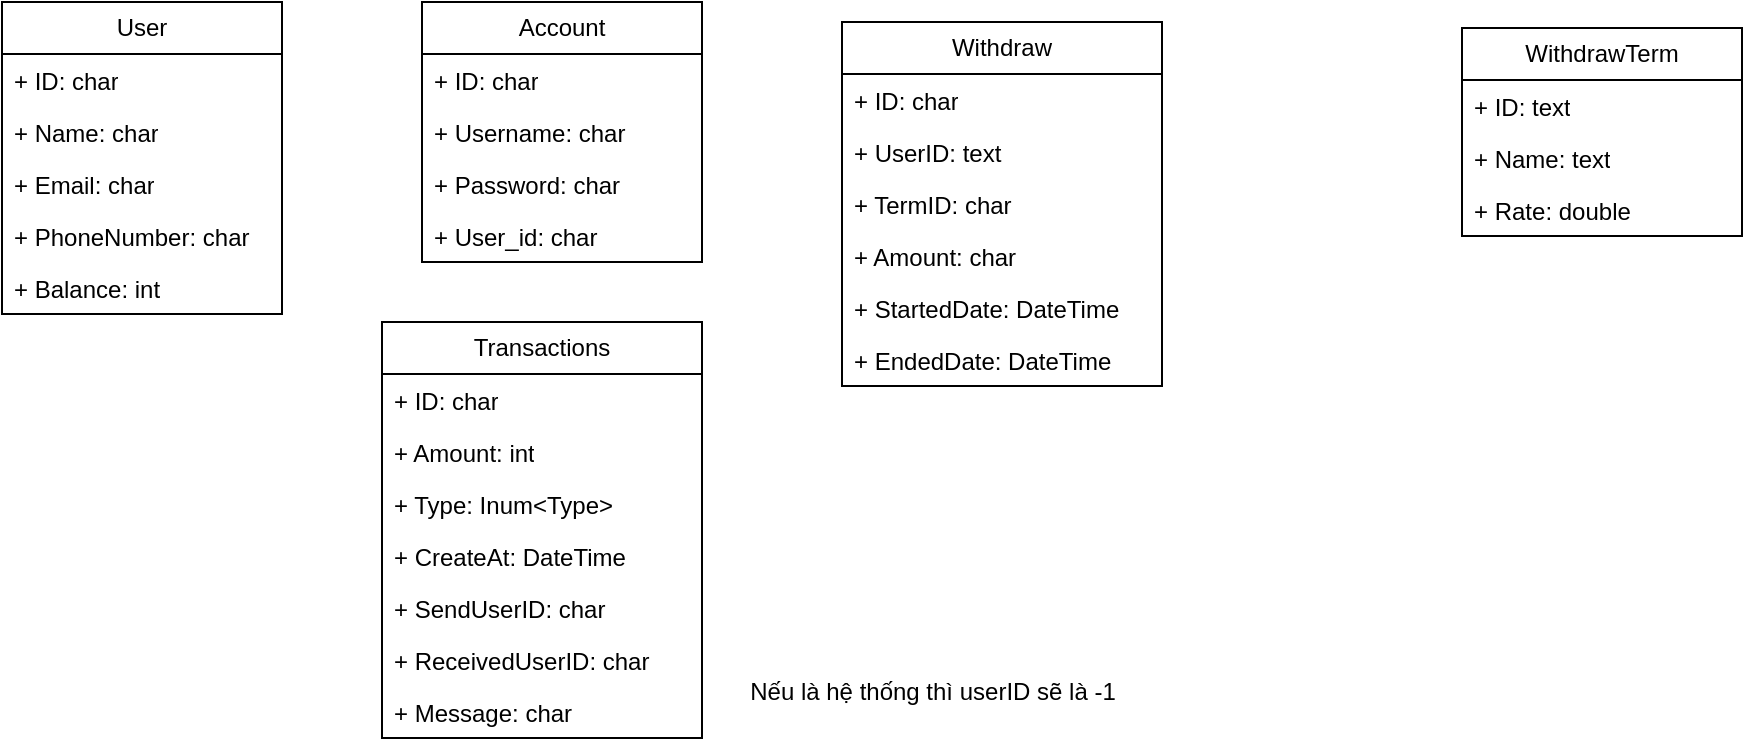 <mxfile version="24.6.4" type="github">
  <diagram name="Trang-1" id="3eVH9wB3ARJZb3_v9nS9">
    <mxGraphModel dx="759" dy="466" grid="1" gridSize="10" guides="1" tooltips="1" connect="1" arrows="1" fold="1" page="1" pageScale="1" pageWidth="827" pageHeight="1169" math="0" shadow="0">
      <root>
        <mxCell id="0" />
        <mxCell id="1" parent="0" />
        <mxCell id="y-Do68PfX5fhsc2QizIN-1" value="User" style="swimlane;fontStyle=0;childLayout=stackLayout;horizontal=1;startSize=26;fillColor=none;horizontalStack=0;resizeParent=1;resizeParentMax=0;resizeLast=0;collapsible=1;marginBottom=0;whiteSpace=wrap;html=1;" vertex="1" parent="1">
          <mxGeometry x="210" y="510" width="140" height="156" as="geometry" />
        </mxCell>
        <mxCell id="y-Do68PfX5fhsc2QizIN-2" value="+ ID: char" style="text;strokeColor=none;fillColor=none;align=left;verticalAlign=top;spacingLeft=4;spacingRight=4;overflow=hidden;rotatable=0;points=[[0,0.5],[1,0.5]];portConstraint=eastwest;whiteSpace=wrap;html=1;" vertex="1" parent="y-Do68PfX5fhsc2QizIN-1">
          <mxGeometry y="26" width="140" height="26" as="geometry" />
        </mxCell>
        <mxCell id="y-Do68PfX5fhsc2QizIN-3" value="+ Name: char" style="text;strokeColor=none;fillColor=none;align=left;verticalAlign=top;spacingLeft=4;spacingRight=4;overflow=hidden;rotatable=0;points=[[0,0.5],[1,0.5]];portConstraint=eastwest;whiteSpace=wrap;html=1;" vertex="1" parent="y-Do68PfX5fhsc2QizIN-1">
          <mxGeometry y="52" width="140" height="26" as="geometry" />
        </mxCell>
        <mxCell id="y-Do68PfX5fhsc2QizIN-4" value="+ Email: char" style="text;strokeColor=none;fillColor=none;align=left;verticalAlign=top;spacingLeft=4;spacingRight=4;overflow=hidden;rotatable=0;points=[[0,0.5],[1,0.5]];portConstraint=eastwest;whiteSpace=wrap;html=1;" vertex="1" parent="y-Do68PfX5fhsc2QizIN-1">
          <mxGeometry y="78" width="140" height="26" as="geometry" />
        </mxCell>
        <mxCell id="y-Do68PfX5fhsc2QizIN-9" value="+ PhoneNumber: char" style="text;strokeColor=none;fillColor=none;align=left;verticalAlign=top;spacingLeft=4;spacingRight=4;overflow=hidden;rotatable=0;points=[[0,0.5],[1,0.5]];portConstraint=eastwest;whiteSpace=wrap;html=1;" vertex="1" parent="y-Do68PfX5fhsc2QizIN-1">
          <mxGeometry y="104" width="140" height="26" as="geometry" />
        </mxCell>
        <mxCell id="y-Do68PfX5fhsc2QizIN-10" value="+ Balance: int" style="text;strokeColor=none;fillColor=none;align=left;verticalAlign=top;spacingLeft=4;spacingRight=4;overflow=hidden;rotatable=0;points=[[0,0.5],[1,0.5]];portConstraint=eastwest;whiteSpace=wrap;html=1;" vertex="1" parent="y-Do68PfX5fhsc2QizIN-1">
          <mxGeometry y="130" width="140" height="26" as="geometry" />
        </mxCell>
        <mxCell id="y-Do68PfX5fhsc2QizIN-5" value="Account" style="swimlane;fontStyle=0;childLayout=stackLayout;horizontal=1;startSize=26;fillColor=none;horizontalStack=0;resizeParent=1;resizeParentMax=0;resizeLast=0;collapsible=1;marginBottom=0;whiteSpace=wrap;html=1;" vertex="1" parent="1">
          <mxGeometry x="420" y="510" width="140" height="130" as="geometry" />
        </mxCell>
        <mxCell id="y-Do68PfX5fhsc2QizIN-6" value="+ ID: char" style="text;strokeColor=none;fillColor=none;align=left;verticalAlign=top;spacingLeft=4;spacingRight=4;overflow=hidden;rotatable=0;points=[[0,0.5],[1,0.5]];portConstraint=eastwest;whiteSpace=wrap;html=1;" vertex="1" parent="y-Do68PfX5fhsc2QizIN-5">
          <mxGeometry y="26" width="140" height="26" as="geometry" />
        </mxCell>
        <mxCell id="y-Do68PfX5fhsc2QizIN-7" value="+ Username: char" style="text;strokeColor=none;fillColor=none;align=left;verticalAlign=top;spacingLeft=4;spacingRight=4;overflow=hidden;rotatable=0;points=[[0,0.5],[1,0.5]];portConstraint=eastwest;whiteSpace=wrap;html=1;" vertex="1" parent="y-Do68PfX5fhsc2QizIN-5">
          <mxGeometry y="52" width="140" height="26" as="geometry" />
        </mxCell>
        <mxCell id="y-Do68PfX5fhsc2QizIN-8" value="+ Password: char" style="text;strokeColor=none;fillColor=none;align=left;verticalAlign=top;spacingLeft=4;spacingRight=4;overflow=hidden;rotatable=0;points=[[0,0.5],[1,0.5]];portConstraint=eastwest;whiteSpace=wrap;html=1;" vertex="1" parent="y-Do68PfX5fhsc2QizIN-5">
          <mxGeometry y="78" width="140" height="26" as="geometry" />
        </mxCell>
        <mxCell id="y-Do68PfX5fhsc2QizIN-16" value="+ User_id: char" style="text;strokeColor=none;fillColor=none;align=left;verticalAlign=top;spacingLeft=4;spacingRight=4;overflow=hidden;rotatable=0;points=[[0,0.5],[1,0.5]];portConstraint=eastwest;whiteSpace=wrap;html=1;" vertex="1" parent="y-Do68PfX5fhsc2QizIN-5">
          <mxGeometry y="104" width="140" height="26" as="geometry" />
        </mxCell>
        <mxCell id="y-Do68PfX5fhsc2QizIN-11" value="Transactions" style="swimlane;fontStyle=0;childLayout=stackLayout;horizontal=1;startSize=26;fillColor=none;horizontalStack=0;resizeParent=1;resizeParentMax=0;resizeLast=0;collapsible=1;marginBottom=0;whiteSpace=wrap;html=1;" vertex="1" parent="1">
          <mxGeometry x="400" y="670" width="160" height="208" as="geometry" />
        </mxCell>
        <mxCell id="y-Do68PfX5fhsc2QizIN-12" value="+ ID: char" style="text;strokeColor=none;fillColor=none;align=left;verticalAlign=top;spacingLeft=4;spacingRight=4;overflow=hidden;rotatable=0;points=[[0,0.5],[1,0.5]];portConstraint=eastwest;whiteSpace=wrap;html=1;" vertex="1" parent="y-Do68PfX5fhsc2QizIN-11">
          <mxGeometry y="26" width="160" height="26" as="geometry" />
        </mxCell>
        <mxCell id="y-Do68PfX5fhsc2QizIN-13" value="+ Amount: int" style="text;strokeColor=none;fillColor=none;align=left;verticalAlign=top;spacingLeft=4;spacingRight=4;overflow=hidden;rotatable=0;points=[[0,0.5],[1,0.5]];portConstraint=eastwest;whiteSpace=wrap;html=1;" vertex="1" parent="y-Do68PfX5fhsc2QizIN-11">
          <mxGeometry y="52" width="160" height="26" as="geometry" />
        </mxCell>
        <mxCell id="y-Do68PfX5fhsc2QizIN-14" value="+ Type: Inum&amp;lt;Type&amp;gt;" style="text;strokeColor=none;fillColor=none;align=left;verticalAlign=top;spacingLeft=4;spacingRight=4;overflow=hidden;rotatable=0;points=[[0,0.5],[1,0.5]];portConstraint=eastwest;whiteSpace=wrap;html=1;" vertex="1" parent="y-Do68PfX5fhsc2QizIN-11">
          <mxGeometry y="78" width="160" height="26" as="geometry" />
        </mxCell>
        <mxCell id="y-Do68PfX5fhsc2QizIN-15" value="+ CreateAt: DateTime" style="text;strokeColor=none;fillColor=none;align=left;verticalAlign=top;spacingLeft=4;spacingRight=4;overflow=hidden;rotatable=0;points=[[0,0.5],[1,0.5]];portConstraint=eastwest;whiteSpace=wrap;html=1;" vertex="1" parent="y-Do68PfX5fhsc2QizIN-11">
          <mxGeometry y="104" width="160" height="26" as="geometry" />
        </mxCell>
        <mxCell id="y-Do68PfX5fhsc2QizIN-17" value="+ SendUserID: char" style="text;strokeColor=none;fillColor=none;align=left;verticalAlign=top;spacingLeft=4;spacingRight=4;overflow=hidden;rotatable=0;points=[[0,0.5],[1,0.5]];portConstraint=eastwest;whiteSpace=wrap;html=1;" vertex="1" parent="y-Do68PfX5fhsc2QizIN-11">
          <mxGeometry y="130" width="160" height="26" as="geometry" />
        </mxCell>
        <mxCell id="y-Do68PfX5fhsc2QizIN-18" value="+ ReceivedUserID: char" style="text;strokeColor=none;fillColor=none;align=left;verticalAlign=top;spacingLeft=4;spacingRight=4;overflow=hidden;rotatable=0;points=[[0,0.5],[1,0.5]];portConstraint=eastwest;whiteSpace=wrap;html=1;" vertex="1" parent="y-Do68PfX5fhsc2QizIN-11">
          <mxGeometry y="156" width="160" height="26" as="geometry" />
        </mxCell>
        <mxCell id="y-Do68PfX5fhsc2QizIN-19" value="+ Message: char" style="text;strokeColor=none;fillColor=none;align=left;verticalAlign=top;spacingLeft=4;spacingRight=4;overflow=hidden;rotatable=0;points=[[0,0.5],[1,0.5]];portConstraint=eastwest;whiteSpace=wrap;html=1;" vertex="1" parent="y-Do68PfX5fhsc2QizIN-11">
          <mxGeometry y="182" width="160" height="26" as="geometry" />
        </mxCell>
        <mxCell id="y-Do68PfX5fhsc2QizIN-20" value="Nếu là hệ thống thì userID sẽ là -1" style="text;html=1;align=center;verticalAlign=middle;resizable=0;points=[];autosize=1;strokeColor=none;fillColor=none;" vertex="1" parent="1">
          <mxGeometry x="570" y="840" width="210" height="30" as="geometry" />
        </mxCell>
        <mxCell id="y-Do68PfX5fhsc2QizIN-21" value="Withdraw" style="swimlane;fontStyle=0;childLayout=stackLayout;horizontal=1;startSize=26;fillColor=none;horizontalStack=0;resizeParent=1;resizeParentMax=0;resizeLast=0;collapsible=1;marginBottom=0;whiteSpace=wrap;html=1;" vertex="1" parent="1">
          <mxGeometry x="630" y="520" width="160" height="182" as="geometry" />
        </mxCell>
        <mxCell id="y-Do68PfX5fhsc2QizIN-22" value="+ ID: char" style="text;strokeColor=none;fillColor=none;align=left;verticalAlign=top;spacingLeft=4;spacingRight=4;overflow=hidden;rotatable=0;points=[[0,0.5],[1,0.5]];portConstraint=eastwest;whiteSpace=wrap;html=1;" vertex="1" parent="y-Do68PfX5fhsc2QizIN-21">
          <mxGeometry y="26" width="160" height="26" as="geometry" />
        </mxCell>
        <mxCell id="y-Do68PfX5fhsc2QizIN-23" value="+ UserID: text" style="text;strokeColor=none;fillColor=none;align=left;verticalAlign=top;spacingLeft=4;spacingRight=4;overflow=hidden;rotatable=0;points=[[0,0.5],[1,0.5]];portConstraint=eastwest;whiteSpace=wrap;html=1;" vertex="1" parent="y-Do68PfX5fhsc2QizIN-21">
          <mxGeometry y="52" width="160" height="26" as="geometry" />
        </mxCell>
        <mxCell id="y-Do68PfX5fhsc2QizIN-24" value="+ TermID: char" style="text;strokeColor=none;fillColor=none;align=left;verticalAlign=top;spacingLeft=4;spacingRight=4;overflow=hidden;rotatable=0;points=[[0,0.5],[1,0.5]];portConstraint=eastwest;whiteSpace=wrap;html=1;" vertex="1" parent="y-Do68PfX5fhsc2QizIN-21">
          <mxGeometry y="78" width="160" height="26" as="geometry" />
        </mxCell>
        <mxCell id="y-Do68PfX5fhsc2QizIN-29" value="+ Amount: char" style="text;strokeColor=none;fillColor=none;align=left;verticalAlign=top;spacingLeft=4;spacingRight=4;overflow=hidden;rotatable=0;points=[[0,0.5],[1,0.5]];portConstraint=eastwest;whiteSpace=wrap;html=1;" vertex="1" parent="y-Do68PfX5fhsc2QizIN-21">
          <mxGeometry y="104" width="160" height="26" as="geometry" />
        </mxCell>
        <mxCell id="y-Do68PfX5fhsc2QizIN-30" value="+ StartedDate: DateTime" style="text;strokeColor=none;fillColor=none;align=left;verticalAlign=top;spacingLeft=4;spacingRight=4;overflow=hidden;rotatable=0;points=[[0,0.5],[1,0.5]];portConstraint=eastwest;whiteSpace=wrap;html=1;" vertex="1" parent="y-Do68PfX5fhsc2QizIN-21">
          <mxGeometry y="130" width="160" height="26" as="geometry" />
        </mxCell>
        <mxCell id="y-Do68PfX5fhsc2QizIN-31" value="+ EndedDate: DateTime" style="text;strokeColor=none;fillColor=none;align=left;verticalAlign=top;spacingLeft=4;spacingRight=4;overflow=hidden;rotatable=0;points=[[0,0.5],[1,0.5]];portConstraint=eastwest;whiteSpace=wrap;html=1;" vertex="1" parent="y-Do68PfX5fhsc2QizIN-21">
          <mxGeometry y="156" width="160" height="26" as="geometry" />
        </mxCell>
        <mxCell id="y-Do68PfX5fhsc2QizIN-25" value="WithdrawTerm" style="swimlane;fontStyle=0;childLayout=stackLayout;horizontal=1;startSize=26;fillColor=none;horizontalStack=0;resizeParent=1;resizeParentMax=0;resizeLast=0;collapsible=1;marginBottom=0;whiteSpace=wrap;html=1;" vertex="1" parent="1">
          <mxGeometry x="940" y="523" width="140" height="104" as="geometry" />
        </mxCell>
        <mxCell id="y-Do68PfX5fhsc2QizIN-26" value="+ ID: text" style="text;strokeColor=none;fillColor=none;align=left;verticalAlign=top;spacingLeft=4;spacingRight=4;overflow=hidden;rotatable=0;points=[[0,0.5],[1,0.5]];portConstraint=eastwest;whiteSpace=wrap;html=1;" vertex="1" parent="y-Do68PfX5fhsc2QizIN-25">
          <mxGeometry y="26" width="140" height="26" as="geometry" />
        </mxCell>
        <mxCell id="y-Do68PfX5fhsc2QizIN-27" value="+ Name: text" style="text;strokeColor=none;fillColor=none;align=left;verticalAlign=top;spacingLeft=4;spacingRight=4;overflow=hidden;rotatable=0;points=[[0,0.5],[1,0.5]];portConstraint=eastwest;whiteSpace=wrap;html=1;" vertex="1" parent="y-Do68PfX5fhsc2QizIN-25">
          <mxGeometry y="52" width="140" height="26" as="geometry" />
        </mxCell>
        <mxCell id="y-Do68PfX5fhsc2QizIN-28" value="+ Rate&lt;span style=&quot;background-color: initial;&quot;&gt;: double&lt;/span&gt;" style="text;strokeColor=none;fillColor=none;align=left;verticalAlign=top;spacingLeft=4;spacingRight=4;overflow=hidden;rotatable=0;points=[[0,0.5],[1,0.5]];portConstraint=eastwest;whiteSpace=wrap;html=1;" vertex="1" parent="y-Do68PfX5fhsc2QizIN-25">
          <mxGeometry y="78" width="140" height="26" as="geometry" />
        </mxCell>
      </root>
    </mxGraphModel>
  </diagram>
</mxfile>
